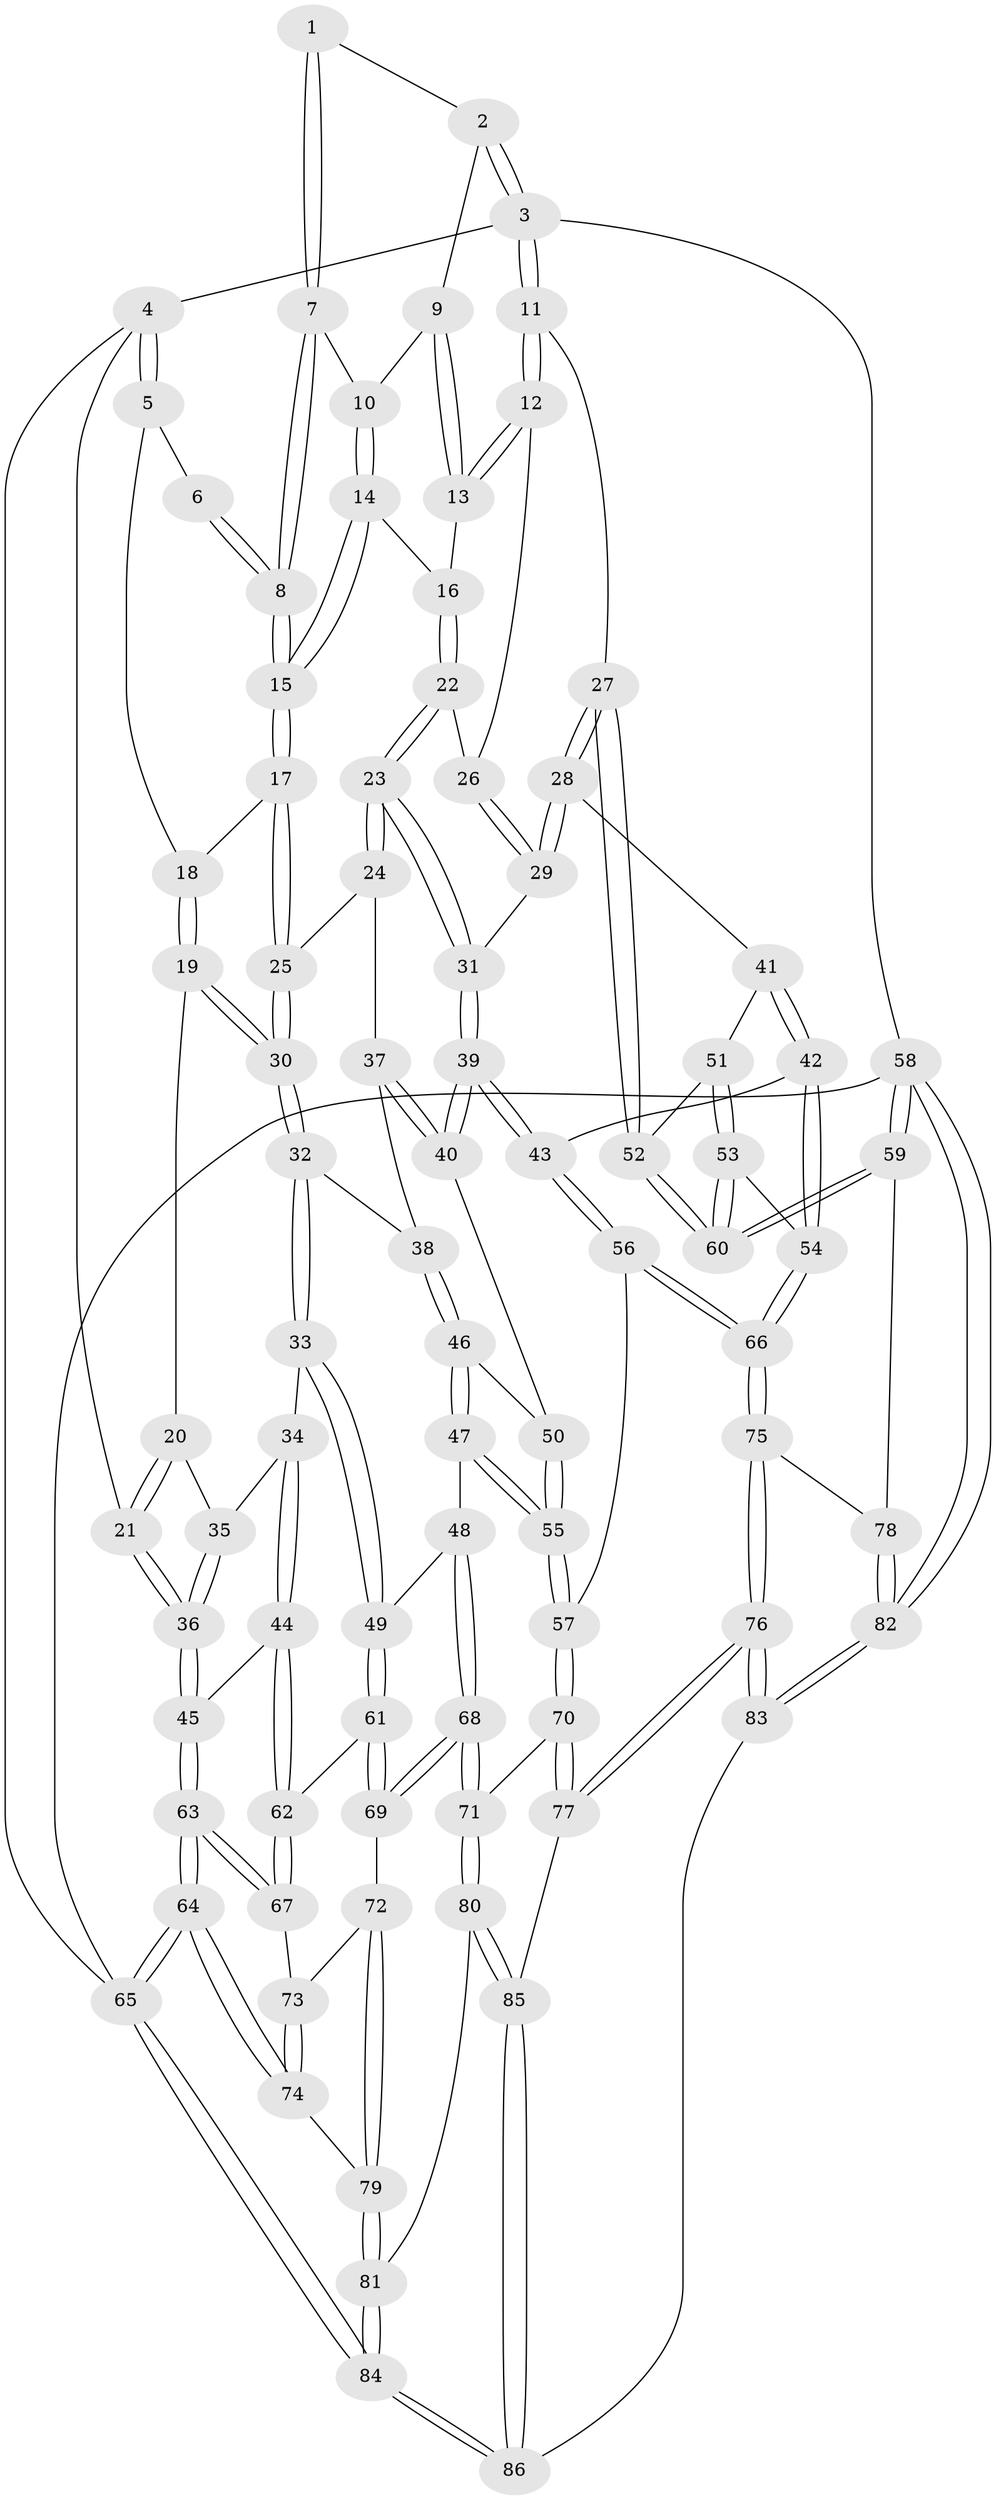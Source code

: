 // coarse degree distribution, {4: 0.6744186046511628, 2: 0.023255813953488372, 3: 0.27906976744186046, 6: 0.023255813953488372}
// Generated by graph-tools (version 1.1) at 2025/38/03/04/25 23:38:24]
// undirected, 86 vertices, 212 edges
graph export_dot {
  node [color=gray90,style=filled];
  1 [pos="+0.6573882344484325+0"];
  2 [pos="+0.814322213014595+0"];
  3 [pos="+1+0"];
  4 [pos="+0+0"];
  5 [pos="+0.3609664116570664+0"];
  6 [pos="+0.6451447988472513+0"];
  7 [pos="+0.6701138945105689+0.02606854929182299"];
  8 [pos="+0.6179850091721222+0.10879933524527392"];
  9 [pos="+0.8139537579561467+0"];
  10 [pos="+0.7616133686118414+0.013648137859579666"];
  11 [pos="+1+0.031456051595552044"];
  12 [pos="+0.9391085376784167+0.13195054459951666"];
  13 [pos="+0.8828520032673668+0.10806076173705673"];
  14 [pos="+0.7716834218437728+0.10288118450667096"];
  15 [pos="+0.6090641918652626+0.13030489620538466"];
  16 [pos="+0.7823594173428117+0.1099251426010818"];
  17 [pos="+0.5917291794898568+0.1413546873161928"];
  18 [pos="+0.3732427867401168+0"];
  19 [pos="+0.30293476372951417+0.19240679036321734"];
  20 [pos="+0.21397756030055126+0.20047319724496523"];
  21 [pos="+0+0"];
  22 [pos="+0.775226369157816+0.22556426216433498"];
  23 [pos="+0.7661748994265806+0.3164916434413203"];
  24 [pos="+0.6693960514583734+0.2918475549733388"];
  25 [pos="+0.5912168806228801+0.14369822321663356"];
  26 [pos="+0.9379044716291581+0.1345031186747647"];
  27 [pos="+1+0.282969691453771"];
  28 [pos="+0.8598504124284538+0.3508864209659026"];
  29 [pos="+0.8459236460313312+0.3402764969990454"];
  30 [pos="+0.37937438350071884+0.2796801834029827"];
  31 [pos="+0.7853911368021654+0.33138698178369114"];
  32 [pos="+0.3909615048343657+0.3480182116116777"];
  33 [pos="+0.3173362097446578+0.44844908916944426"];
  34 [pos="+0.2132864576241631+0.4146540728731943"];
  35 [pos="+0.13392099460441778+0.2695849400131676"];
  36 [pos="+0+0.3552580947397132"];
  37 [pos="+0.6367886736801981+0.3196926451397047"];
  38 [pos="+0.5178255902938703+0.39838990167135757"];
  39 [pos="+0.7024884923097265+0.49718630895344784"];
  40 [pos="+0.6680750585368825+0.4873057986298977"];
  41 [pos="+0.8916870639067037+0.44730314447142994"];
  42 [pos="+0.8552115572894072+0.5263752675544108"];
  43 [pos="+0.7175397884425732+0.5305914728338795"];
  44 [pos="+0.005406658512125041+0.4636101692825679"];
  45 [pos="+0+0.3982094318483568"];
  46 [pos="+0.5463160632522858+0.45498740298358464"];
  47 [pos="+0.405082108163496+0.5859451546058125"];
  48 [pos="+0.3902673377764265+0.5863945795610932"];
  49 [pos="+0.3132442780943152+0.49321683719450365"];
  50 [pos="+0.5613011894896974+0.47417709189351653"];
  51 [pos="+0.9008169818670898+0.45103215112737843"];
  52 [pos="+1+0.5136982089388702"];
  53 [pos="+1+0.7120990218385791"];
  54 [pos="+0.9005468795317872+0.6820649960136741"];
  55 [pos="+0.5504952454086927+0.613928299391106"];
  56 [pos="+0.6805960168782677+0.7314941324333226"];
  57 [pos="+0.6245913386204718+0.7254295157305565"];
  58 [pos="+1+1"];
  59 [pos="+1+0.9478239658601993"];
  60 [pos="+1+0.7634932344428457"];
  61 [pos="+0.1913686214287795+0.5982472966328557"];
  62 [pos="+0.15095367994110892+0.6047485089270969"];
  63 [pos="+0+0.7854848384035613"];
  64 [pos="+0+1"];
  65 [pos="+0+1"];
  66 [pos="+0.7091355649508078+0.7502068574229755"];
  67 [pos="+0.09610921694458342+0.7127715271589582"];
  68 [pos="+0.36294479514329536+0.7953844795809413"];
  69 [pos="+0.34511064693161253+0.7912967966559236"];
  70 [pos="+0.4793283030486737+0.802659964974036"];
  71 [pos="+0.3757265718891955+0.8067151180536013"];
  72 [pos="+0.32129782824734904+0.7954487082411195"];
  73 [pos="+0.16321110220461924+0.8012101716513905"];
  74 [pos="+0.1254525492588866+0.883753163693058"];
  75 [pos="+0.7192372326689195+0.7922535916870194"];
  76 [pos="+0.6496492808129417+1"];
  77 [pos="+0.5318311452179892+0.9236097869712621"];
  78 [pos="+0.8454881571176442+0.8878369764194131"];
  79 [pos="+0.2030891925892422+0.9212359343010362"];
  80 [pos="+0.3661282643995118+0.8678458091507186"];
  81 [pos="+0.22972878733204896+0.9606335329482519"];
  82 [pos="+0.7671817136023715+1"];
  83 [pos="+0.6537029658232957+1"];
  84 [pos="+0.1561351232604804+1"];
  85 [pos="+0.38248717942965044+1"];
  86 [pos="+0.39259149603575805+1"];
  1 -- 2;
  1 -- 7;
  1 -- 7;
  2 -- 3;
  2 -- 3;
  2 -- 9;
  3 -- 4;
  3 -- 11;
  3 -- 11;
  3 -- 58;
  4 -- 5;
  4 -- 5;
  4 -- 21;
  4 -- 65;
  5 -- 6;
  5 -- 18;
  6 -- 8;
  6 -- 8;
  7 -- 8;
  7 -- 8;
  7 -- 10;
  8 -- 15;
  8 -- 15;
  9 -- 10;
  9 -- 13;
  9 -- 13;
  10 -- 14;
  10 -- 14;
  11 -- 12;
  11 -- 12;
  11 -- 27;
  12 -- 13;
  12 -- 13;
  12 -- 26;
  13 -- 16;
  14 -- 15;
  14 -- 15;
  14 -- 16;
  15 -- 17;
  15 -- 17;
  16 -- 22;
  16 -- 22;
  17 -- 18;
  17 -- 25;
  17 -- 25;
  18 -- 19;
  18 -- 19;
  19 -- 20;
  19 -- 30;
  19 -- 30;
  20 -- 21;
  20 -- 21;
  20 -- 35;
  21 -- 36;
  21 -- 36;
  22 -- 23;
  22 -- 23;
  22 -- 26;
  23 -- 24;
  23 -- 24;
  23 -- 31;
  23 -- 31;
  24 -- 25;
  24 -- 37;
  25 -- 30;
  25 -- 30;
  26 -- 29;
  26 -- 29;
  27 -- 28;
  27 -- 28;
  27 -- 52;
  27 -- 52;
  28 -- 29;
  28 -- 29;
  28 -- 41;
  29 -- 31;
  30 -- 32;
  30 -- 32;
  31 -- 39;
  31 -- 39;
  32 -- 33;
  32 -- 33;
  32 -- 38;
  33 -- 34;
  33 -- 49;
  33 -- 49;
  34 -- 35;
  34 -- 44;
  34 -- 44;
  35 -- 36;
  35 -- 36;
  36 -- 45;
  36 -- 45;
  37 -- 38;
  37 -- 40;
  37 -- 40;
  38 -- 46;
  38 -- 46;
  39 -- 40;
  39 -- 40;
  39 -- 43;
  39 -- 43;
  40 -- 50;
  41 -- 42;
  41 -- 42;
  41 -- 51;
  42 -- 43;
  42 -- 54;
  42 -- 54;
  43 -- 56;
  43 -- 56;
  44 -- 45;
  44 -- 62;
  44 -- 62;
  45 -- 63;
  45 -- 63;
  46 -- 47;
  46 -- 47;
  46 -- 50;
  47 -- 48;
  47 -- 55;
  47 -- 55;
  48 -- 49;
  48 -- 68;
  48 -- 68;
  49 -- 61;
  49 -- 61;
  50 -- 55;
  50 -- 55;
  51 -- 52;
  51 -- 53;
  51 -- 53;
  52 -- 60;
  52 -- 60;
  53 -- 54;
  53 -- 60;
  53 -- 60;
  54 -- 66;
  54 -- 66;
  55 -- 57;
  55 -- 57;
  56 -- 57;
  56 -- 66;
  56 -- 66;
  57 -- 70;
  57 -- 70;
  58 -- 59;
  58 -- 59;
  58 -- 82;
  58 -- 82;
  58 -- 65;
  59 -- 60;
  59 -- 60;
  59 -- 78;
  61 -- 62;
  61 -- 69;
  61 -- 69;
  62 -- 67;
  62 -- 67;
  63 -- 64;
  63 -- 64;
  63 -- 67;
  63 -- 67;
  64 -- 65;
  64 -- 65;
  64 -- 74;
  64 -- 74;
  65 -- 84;
  65 -- 84;
  66 -- 75;
  66 -- 75;
  67 -- 73;
  68 -- 69;
  68 -- 69;
  68 -- 71;
  68 -- 71;
  69 -- 72;
  70 -- 71;
  70 -- 77;
  70 -- 77;
  71 -- 80;
  71 -- 80;
  72 -- 73;
  72 -- 79;
  72 -- 79;
  73 -- 74;
  73 -- 74;
  74 -- 79;
  75 -- 76;
  75 -- 76;
  75 -- 78;
  76 -- 77;
  76 -- 77;
  76 -- 83;
  76 -- 83;
  77 -- 85;
  78 -- 82;
  78 -- 82;
  79 -- 81;
  79 -- 81;
  80 -- 81;
  80 -- 85;
  80 -- 85;
  81 -- 84;
  81 -- 84;
  82 -- 83;
  82 -- 83;
  83 -- 86;
  84 -- 86;
  84 -- 86;
  85 -- 86;
  85 -- 86;
}

